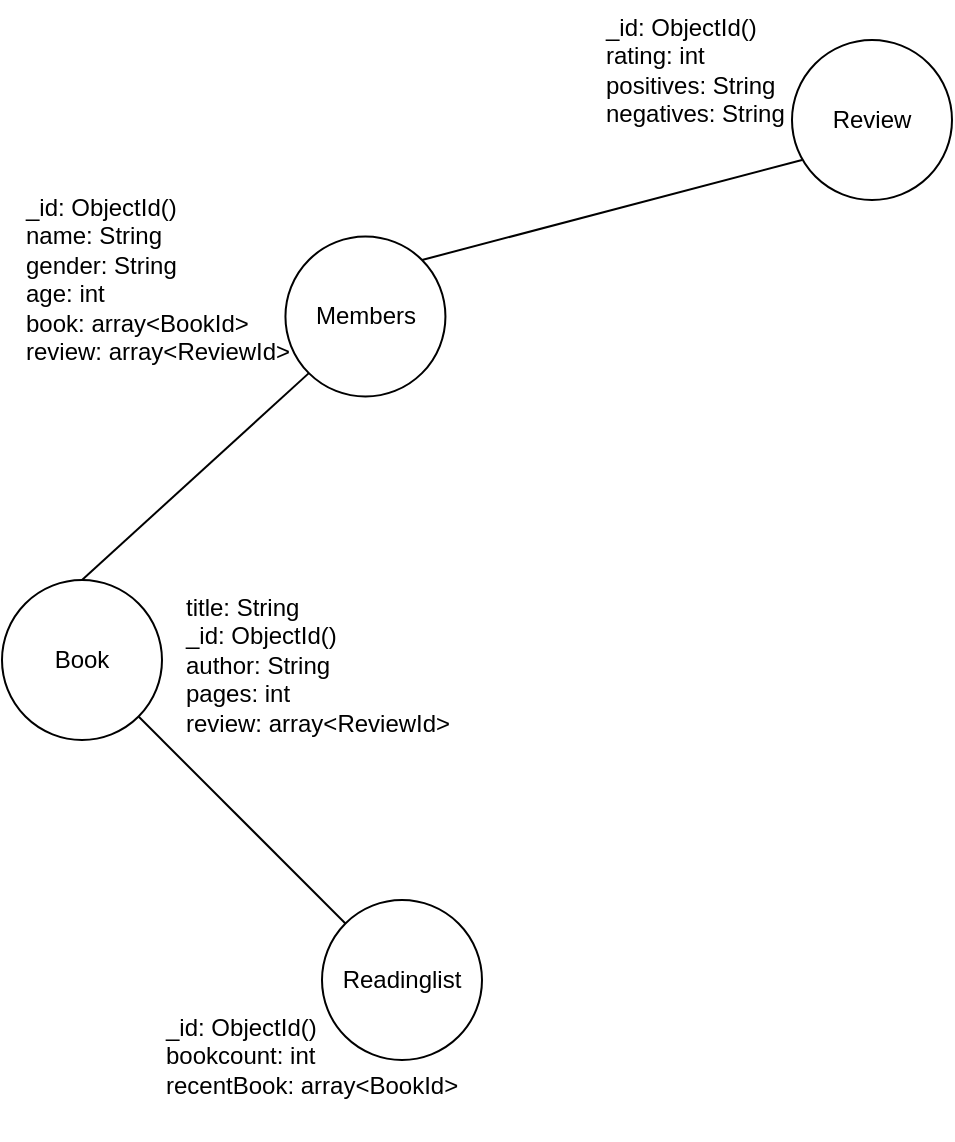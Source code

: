 <mxfile version="24.6.4" type="github">
  <diagram id="C5RBs43oDa-KdzZeNtuy" name="Page-1">
    <mxGraphModel dx="899" dy="443" grid="1" gridSize="10" guides="1" tooltips="1" connect="1" arrows="1" fold="1" page="1" pageScale="1" pageWidth="827" pageHeight="1169" math="0" shadow="0">
      <root>
        <mxCell id="WIyWlLk6GJQsqaUBKTNV-0" />
        <mxCell id="WIyWlLk6GJQsqaUBKTNV-1" parent="WIyWlLk6GJQsqaUBKTNV-0" />
        <mxCell id="3YOhsPJnXROdofjHF5Tx-2" value="Members" style="ellipse;whiteSpace=wrap;html=1;aspect=fixed;" parent="WIyWlLk6GJQsqaUBKTNV-1" vertex="1">
          <mxGeometry x="221.72" y="228.28" width="80" height="80" as="geometry" />
        </mxCell>
        <mxCell id="3YOhsPJnXROdofjHF5Tx-3" value="Book" style="ellipse;whiteSpace=wrap;html=1;aspect=fixed;" parent="WIyWlLk6GJQsqaUBKTNV-1" vertex="1">
          <mxGeometry x="80" y="400" width="80" height="80" as="geometry" />
        </mxCell>
        <mxCell id="3YOhsPJnXROdofjHF5Tx-4" value="Readinglist" style="ellipse;whiteSpace=wrap;html=1;aspect=fixed;" parent="WIyWlLk6GJQsqaUBKTNV-1" vertex="1">
          <mxGeometry x="240" y="560" width="80" height="80" as="geometry" />
        </mxCell>
        <mxCell id="3YOhsPJnXROdofjHF5Tx-6" value="" style="endArrow=none;html=1;rounded=0;entryX=1;entryY=1;entryDx=0;entryDy=0;exitX=0;exitY=0;exitDx=0;exitDy=0;" parent="WIyWlLk6GJQsqaUBKTNV-1" source="3YOhsPJnXROdofjHF5Tx-4" target="3YOhsPJnXROdofjHF5Tx-3" edge="1">
          <mxGeometry width="50" height="50" relative="1" as="geometry">
            <mxPoint x="90" y="590" as="sourcePoint" />
            <mxPoint x="140" y="540" as="targetPoint" />
          </mxGeometry>
        </mxCell>
        <mxCell id="3YOhsPJnXROdofjHF5Tx-10" value="Review" style="ellipse;whiteSpace=wrap;html=1;aspect=fixed;" parent="WIyWlLk6GJQsqaUBKTNV-1" vertex="1">
          <mxGeometry x="475" y="130" width="80" height="80" as="geometry" />
        </mxCell>
        <mxCell id="3YOhsPJnXROdofjHF5Tx-14" value="" style="endArrow=none;html=1;rounded=0;entryX=0;entryY=1;entryDx=0;entryDy=0;" parent="WIyWlLk6GJQsqaUBKTNV-1" target="3YOhsPJnXROdofjHF5Tx-2" edge="1">
          <mxGeometry width="50" height="50" relative="1" as="geometry">
            <mxPoint x="120" y="400" as="sourcePoint" />
            <mxPoint x="231.72" y="358.28" as="targetPoint" />
          </mxGeometry>
        </mxCell>
        <mxCell id="3YOhsPJnXROdofjHF5Tx-16" value="_id: ObjectId()&lt;br&gt;name: String&lt;br&gt;gender: String&lt;br&gt;age: int&lt;div&gt;book: array&amp;lt;BookId&amp;gt;&lt;br&gt;&lt;div&gt;review: array&amp;lt;ReviewId&amp;gt;&lt;/div&gt;&lt;/div&gt;" style="text;whiteSpace=wrap;html=1;" parent="WIyWlLk6GJQsqaUBKTNV-1" vertex="1">
          <mxGeometry x="90" y="200" width="140" height="100" as="geometry" />
        </mxCell>
        <mxCell id="3YOhsPJnXROdofjHF5Tx-17" value="_id: ObjectId()&lt;br&gt;bookcount: int&lt;br&gt;recentBook: array&amp;lt;BookId&amp;gt;" style="text;whiteSpace=wrap;html=1;" parent="WIyWlLk6GJQsqaUBKTNV-1" vertex="1">
          <mxGeometry x="160" y="610" width="150" height="70" as="geometry" />
        </mxCell>
        <mxCell id="3YOhsPJnXROdofjHF5Tx-18" value="title: String&lt;br&gt;_id: ObjectId()&lt;br&gt;author: String&lt;br&gt;pages: int&lt;br&gt;review: array&amp;lt;ReviewId&amp;gt;&lt;div&gt;&lt;br&gt;&lt;/div&gt;" style="text;whiteSpace=wrap;html=1;" parent="WIyWlLk6GJQsqaUBKTNV-1" vertex="1">
          <mxGeometry x="170" y="400" width="140" height="100" as="geometry" />
        </mxCell>
        <mxCell id="3YOhsPJnXROdofjHF5Tx-19" value="_id: ObjectId()&#xa;rating: int&#xa;positives: String&#xa;negatives: String" style="text;whiteSpace=wrap;html=1;" parent="WIyWlLk6GJQsqaUBKTNV-1" vertex="1">
          <mxGeometry x="380" y="110" width="120" height="80" as="geometry" />
        </mxCell>
        <mxCell id="sBmKQmKqbCq0UchzTpwj-0" value="" style="endArrow=none;html=1;rounded=0;exitX=1;exitY=0;exitDx=0;exitDy=0;" edge="1" parent="WIyWlLk6GJQsqaUBKTNV-1" source="3YOhsPJnXROdofjHF5Tx-2">
          <mxGeometry width="50" height="50" relative="1" as="geometry">
            <mxPoint x="390" y="510" as="sourcePoint" />
            <mxPoint x="480" y="190" as="targetPoint" />
          </mxGeometry>
        </mxCell>
      </root>
    </mxGraphModel>
  </diagram>
</mxfile>
